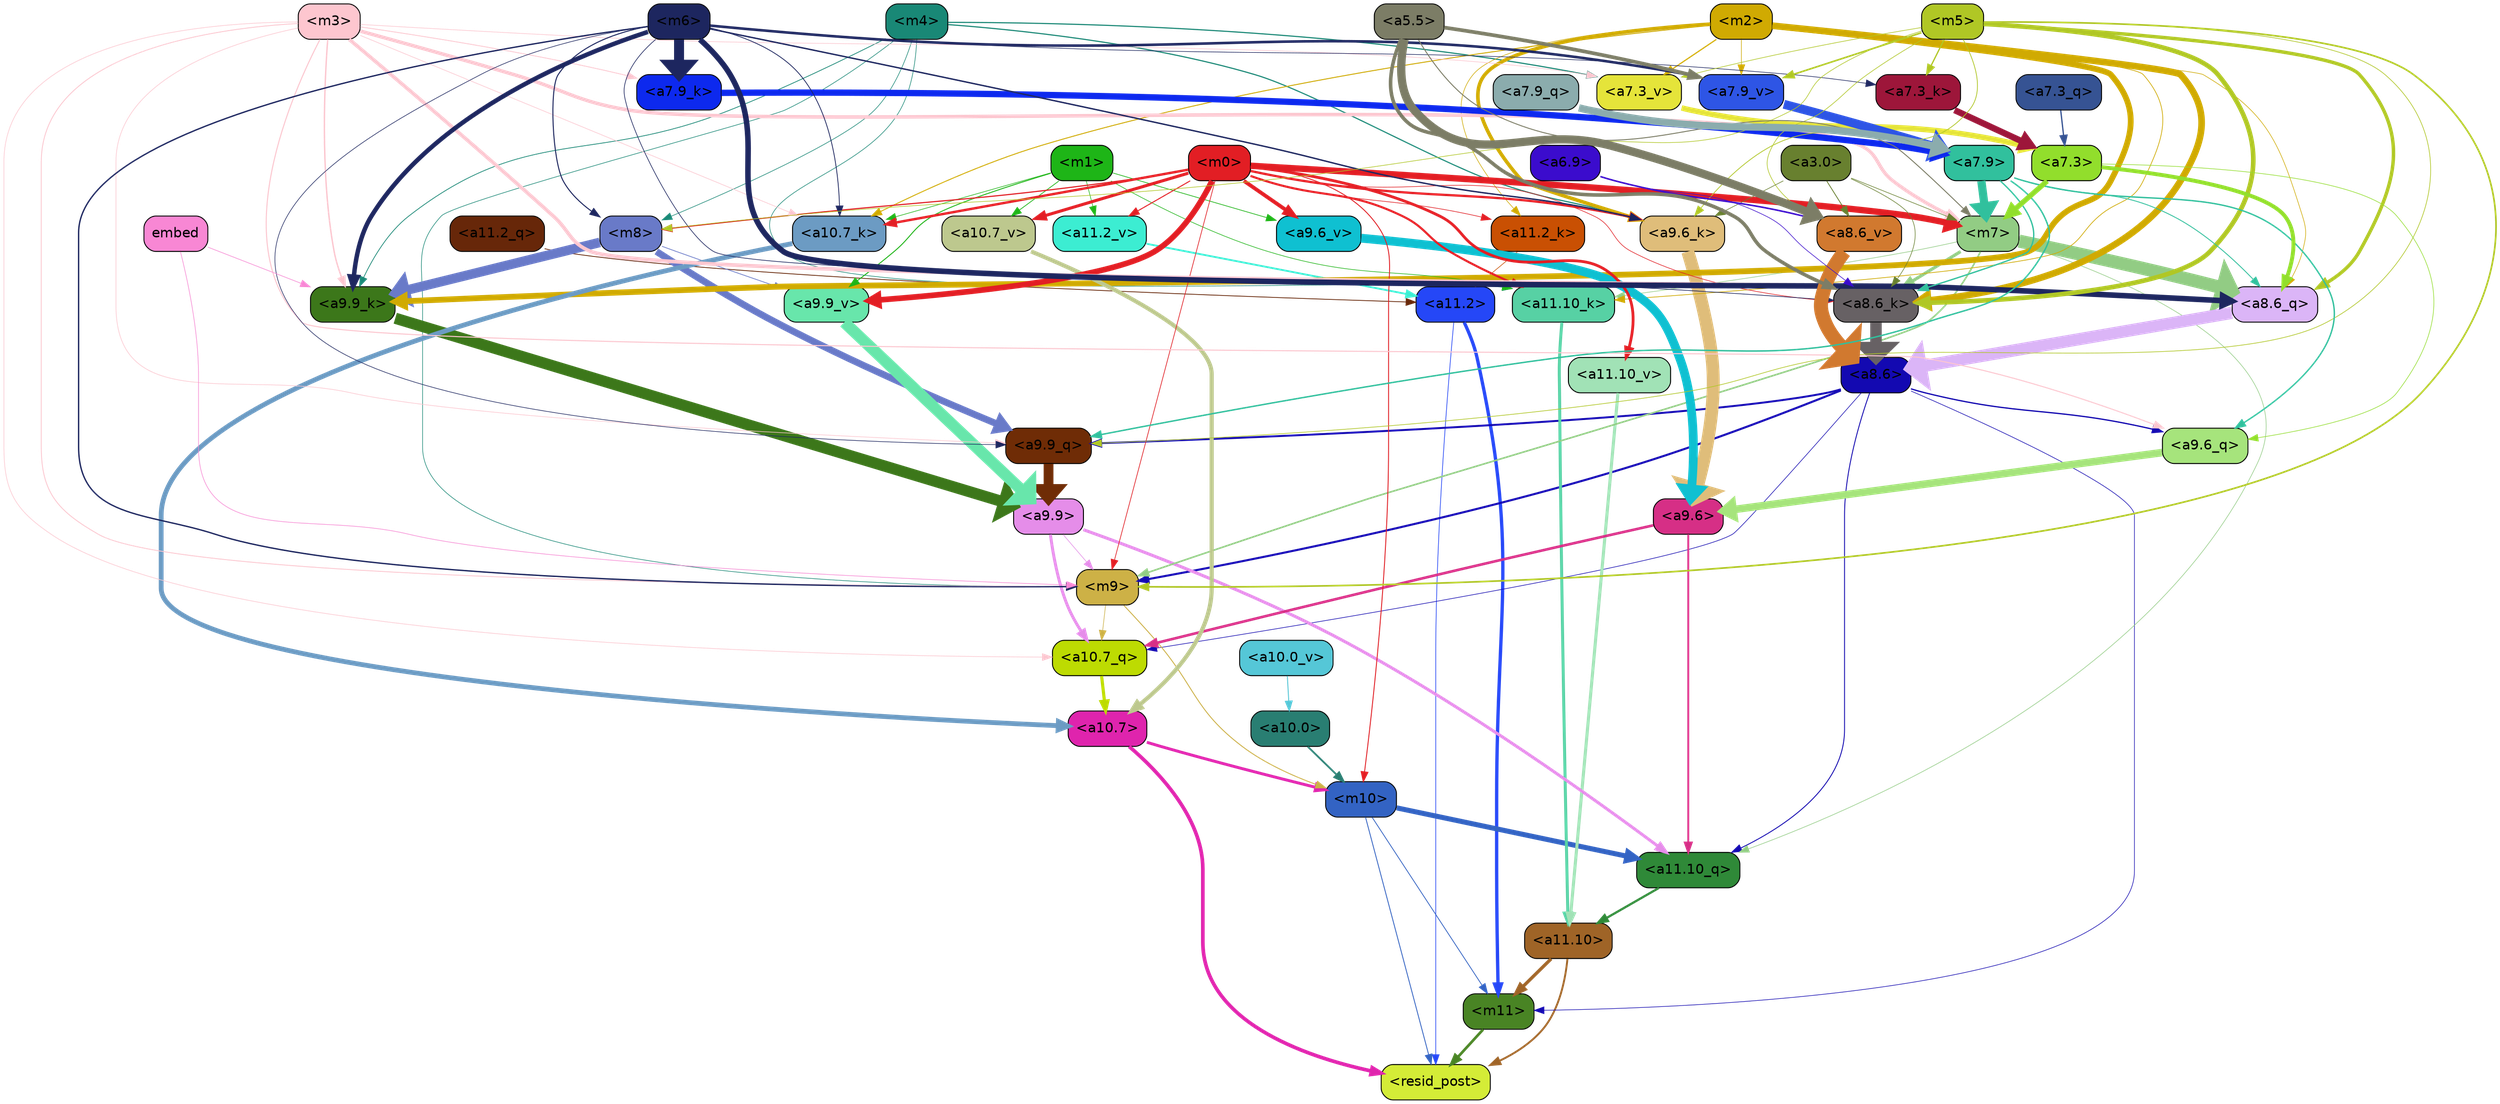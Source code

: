 strict digraph "" {
	graph [bgcolor=transparent,
		layout=dot,
		overlap=false,
		splines=true
	];
	"<m11>"	[color=black,
		fillcolor="#498424",
		fontname=Helvetica,
		shape=box,
		style="filled, rounded"];
	"<resid_post>"	[color=black,
		fillcolor="#d4ec37",
		fontname=Helvetica,
		shape=box,
		style="filled, rounded"];
	"<m11>" -> "<resid_post>"	[color="#498424",
		penwidth=2.702841281890869];
	"<a11.10>"	[color=black,
		fillcolor="#9f6427",
		fontname=Helvetica,
		shape=box,
		style="filled, rounded"];
	"<a11.10>" -> "<m11>"	[color="#9f6427",
		penwidth=3.3565988540649414];
	"<a11.10>" -> "<resid_post>"	[color="#9f6427",
		penwidth=1.9347846508026123];
	"<a11.2>"	[color=black,
		fillcolor="#2547f7",
		fontname=Helvetica,
		shape=box,
		style="filled, rounded"];
	"<a11.2>" -> "<m11>"	[color="#2547f7",
		penwidth=3.357710838317871];
	"<a11.2>" -> "<resid_post>"	[color="#2547f7",
		penwidth=0.6756799221038818];
	"<m10>"	[color=black,
		fillcolor="#3363c3",
		fontname=Helvetica,
		shape=box,
		style="filled, rounded"];
	"<m10>" -> "<m11>"	[color="#3363c3",
		penwidth=0.7995781898498535];
	"<m10>" -> "<resid_post>"	[color="#3363c3",
		penwidth=0.84842848777771];
	"<a11.10_q>"	[color=black,
		fillcolor="#2f8938",
		fontname=Helvetica,
		shape=box,
		style="filled, rounded"];
	"<m10>" -> "<a11.10_q>"	[color="#3363c3",
		penwidth=5.131217956542969];
	"<a10.7>"	[color=black,
		fillcolor="#df24ad",
		fontname=Helvetica,
		shape=box,
		style="filled, rounded"];
	"<a10.7>" -> "<resid_post>"	[color="#df24ad",
		penwidth=3.701959013938904];
	"<a10.7>" -> "<m10>"	[color="#df24ad",
		penwidth=2.9233598709106445];
	"<a8.6>"	[color=black,
		fillcolor="#1309b1",
		fontname=Helvetica,
		shape=box,
		style="filled, rounded"];
	"<a8.6>" -> "<m11>"	[color="#1309b1",
		penwidth=0.6];
	"<a8.6>" -> "<a11.10_q>"	[color="#1309b1",
		penwidth=0.8920164108276367];
	"<m9>"	[color=black,
		fillcolor="#cdb146",
		fontname=Helvetica,
		shape=box,
		style="filled, rounded"];
	"<a8.6>" -> "<m9>"	[color="#1309b1",
		penwidth=2.0895538330078125];
	"<a10.7_q>"	[color=black,
		fillcolor="#bddb02",
		fontname=Helvetica,
		shape=box,
		style="filled, rounded"];
	"<a8.6>" -> "<a10.7_q>"	[color="#1309b1",
		penwidth=0.6];
	"<a9.9_q>"	[color=black,
		fillcolor="#6f2c06",
		fontname=Helvetica,
		shape=box,
		style="filled, rounded"];
	"<a8.6>" -> "<a9.9_q>"	[color="#1309b1",
		penwidth=1.9669651985168457];
	"<a9.6_q>"	[color=black,
		fillcolor="#a6e47c",
		fontname=Helvetica,
		shape=box,
		style="filled, rounded"];
	"<a8.6>" -> "<a9.6_q>"	[color="#1309b1",
		penwidth=1.2784099578857422];
	"<a11.10_q>" -> "<a11.10>"	[color="#2f8938",
		penwidth=2.230653762817383];
	"<a11.2_q>"	[color=black,
		fillcolor="#672709",
		fontname=Helvetica,
		shape=box,
		style="filled, rounded"];
	"<a11.2_q>" -> "<a11.2>"	[color="#672709",
		penwidth=0.7805061340332031];
	"<a11.10_k>"	[color=black,
		fillcolor="#57d1a4",
		fontname=Helvetica,
		shape=box,
		style="filled, rounded"];
	"<a11.10_k>" -> "<a11.10>"	[color="#57d1a4",
		penwidth=3.010073661804199];
	"<a11.2_k>"	[color=black,
		fillcolor="#c95003",
		fontname=Helvetica,
		shape=box,
		style="filled, rounded"];
	"<a11.2_k>" -> "<a11.2>"	[color="#c95003",
		penwidth=0.6];
	"<a11.10_v>"	[color=black,
		fillcolor="#a1e2b6",
		fontname=Helvetica,
		shape=box,
		style="filled, rounded"];
	"<a11.10_v>" -> "<a11.10>"	[color="#a1e2b6",
		penwidth=3.0961761474609375];
	"<a11.2_v>"	[color=black,
		fillcolor="#3cedd2",
		fontname=Helvetica,
		shape=box,
		style="filled, rounded"];
	"<a11.2_v>" -> "<a11.2>"	[color="#3cedd2",
		penwidth=1.7951231002807617];
	"<a9.9>"	[color=black,
		fillcolor="#e58de9",
		fontname=Helvetica,
		shape=box,
		style="filled, rounded"];
	"<a9.9>" -> "<a11.10_q>"	[color="#e58de9",
		penwidth=3.086172103881836];
	"<a9.9>" -> "<m9>"	[color="#e58de9",
		penwidth=0.6];
	"<a9.9>" -> "<a10.7_q>"	[color="#e58de9",
		penwidth=2.9829912185668945];
	"<a9.6>"	[color=black,
		fillcolor="#d62f86",
		fontname=Helvetica,
		shape=box,
		style="filled, rounded"];
	"<a9.6>" -> "<a11.10_q>"	[color="#d62f86",
		penwidth=1.9188203811645508];
	"<a9.6>" -> "<a10.7_q>"	[color="#d62f86",
		penwidth=2.6223926544189453];
	"<m7>"	[color=black,
		fillcolor="#92cc84",
		fontname=Helvetica,
		shape=box,
		style="filled, rounded"];
	"<m7>" -> "<a11.10_q>"	[color="#92cc84",
		penwidth=0.6];
	"<m7>" -> "<a11.10_k>"	[color="#92cc84",
		penwidth=0.6];
	"<m7>" -> "<m9>"	[color="#92cc84",
		penwidth=1.602376937866211];
	"<a8.6_q>"	[color=black,
		fillcolor="#dbb5f7",
		fontname=Helvetica,
		shape=box,
		style="filled, rounded"];
	"<m7>" -> "<a8.6_q>"	[color="#92cc84",
		penwidth=13.241378784179688];
	"<a8.6_k>"	[color=black,
		fillcolor="#676164",
		fontname=Helvetica,
		shape=box,
		style="filled, rounded"];
	"<m7>" -> "<a8.6_k>"	[color="#92cc84",
		penwidth=3.1968326568603516];
	"<m4>"	[color=black,
		fillcolor="#198876",
		fontname=Helvetica,
		shape=box,
		style="filled, rounded"];
	"<m4>" -> "<a11.10_k>"	[color="#198876",
		penwidth=0.6];
	"<m4>" -> "<m9>"	[color="#198876",
		penwidth=0.6];
	"<a9.9_k>"	[color=black,
		fillcolor="#3c771a",
		fontname=Helvetica,
		shape=box,
		style="filled, rounded"];
	"<m4>" -> "<a9.9_k>"	[color="#198876",
		penwidth=0.7440586090087891];
	"<a9.6_k>"	[color=black,
		fillcolor="#dfbd7a",
		fontname=Helvetica,
		shape=box,
		style="filled, rounded"];
	"<m4>" -> "<a9.6_k>"	[color="#198876",
		penwidth=1.1381549835205078];
	"<m8>"	[color=black,
		fillcolor="#697ac8",
		fontname=Helvetica,
		shape=box,
		style="filled, rounded"];
	"<m4>" -> "<m8>"	[color="#198876",
		penwidth=0.6];
	"<a7.3_v>"	[color=black,
		fillcolor="#e5e43a",
		fontname=Helvetica,
		shape=box,
		style="filled, rounded"];
	"<m4>" -> "<a7.3_v>"	[color="#198876",
		penwidth=1.1412334442138672];
	"<m2>"	[color=black,
		fillcolor="#d0aa02",
		fontname=Helvetica,
		shape=box,
		style="filled, rounded"];
	"<m2>" -> "<a11.10_k>"	[color="#d0aa02",
		penwidth=0.7053709030151367];
	"<m2>" -> "<a11.2_k>"	[color="#d0aa02",
		penwidth=0.6];
	"<a10.7_k>"	[color=black,
		fillcolor="#6c9bc3",
		fontname=Helvetica,
		shape=box,
		style="filled, rounded"];
	"<m2>" -> "<a10.7_k>"	[color="#d0aa02",
		penwidth=0.9458351135253906];
	"<m2>" -> "<a9.9_k>"	[color="#d0aa02",
		penwidth=5.899354457855225];
	"<m2>" -> "<a9.6_k>"	[color="#d0aa02",
		penwidth=3.641721725463867];
	"<m2>" -> "<a8.6_q>"	[color="#d0aa02",
		penwidth=0.6];
	"<m2>" -> "<a8.6_k>"	[color="#d0aa02",
		penwidth=6.741854667663574];
	"<a7.9_v>"	[color=black,
		fillcolor="#2e55e5",
		fontname=Helvetica,
		shape=box,
		style="filled, rounded"];
	"<m2>" -> "<a7.9_v>"	[color="#d0aa02",
		penwidth=0.6];
	"<m2>" -> "<a7.3_v>"	[color="#d0aa02",
		penwidth=1.1759881973266602];
	"<m1>"	[color=black,
		fillcolor="#1eb517",
		fontname=Helvetica,
		shape=box,
		style="filled, rounded"];
	"<m1>" -> "<a11.10_k>"	[color="#1eb517",
		penwidth=0.6];
	"<m1>" -> "<a11.2_v>"	[color="#1eb517",
		penwidth=0.6];
	"<m1>" -> "<a10.7_k>"	[color="#1eb517",
		penwidth=0.6];
	"<a10.7_v>"	[color=black,
		fillcolor="#bdc88e",
		fontname=Helvetica,
		shape=box,
		style="filled, rounded"];
	"<m1>" -> "<a10.7_v>"	[color="#1eb517",
		penwidth=0.7276821136474609];
	"<a9.9_v>"	[color=black,
		fillcolor="#68e6ab",
		fontname=Helvetica,
		shape=box,
		style="filled, rounded"];
	"<m1>" -> "<a9.9_v>"	[color="#1eb517",
		penwidth=0.9372577667236328];
	"<a9.6_v>"	[color=black,
		fillcolor="#0fc0d1",
		fontname=Helvetica,
		shape=box,
		style="filled, rounded"];
	"<m1>" -> "<a9.6_v>"	[color="#1eb517",
		penwidth=0.6895580291748047];
	"<m0>"	[color=black,
		fillcolor="#e21e24",
		fontname=Helvetica,
		shape=box,
		style="filled, rounded"];
	"<m0>" -> "<m10>"	[color="#e21e24",
		penwidth=0.9029474258422852];
	"<m0>" -> "<a11.10_k>"	[color="#e21e24",
		penwidth=2.144052505493164];
	"<m0>" -> "<a11.2_k>"	[color="#e21e24",
		penwidth=0.6134786605834961];
	"<m0>" -> "<a11.10_v>"	[color="#e21e24",
		penwidth=2.813839912414551];
	"<m0>" -> "<a11.2_v>"	[color="#e21e24",
		penwidth=0.9900531768798828];
	"<m0>" -> "<m7>"	[color="#e21e24",
		penwidth=6.471525192260742];
	"<m0>" -> "<m9>"	[color="#e21e24",
		penwidth=0.6837482452392578];
	"<m0>" -> "<a10.7_k>"	[color="#e21e24",
		penwidth=2.4311294555664062];
	"<m0>" -> "<a10.7_v>"	[color="#e21e24",
		penwidth=3.061185836791992];
	"<m0>" -> "<a9.6_k>"	[color="#e21e24",
		penwidth=2.3033218383789062];
	"<m0>" -> "<a9.9_v>"	[color="#e21e24",
		penwidth=5.749459266662598];
	"<m0>" -> "<a9.6_v>"	[color="#e21e24",
		penwidth=3.8124656677246094];
	"<m0>" -> "<m8>"	[color="#e21e24",
		penwidth=1.1439266204833984];
	"<m0>" -> "<a8.6_k>"	[color="#e21e24",
		penwidth=0.6];
	"<a10.0>"	[color=black,
		fillcolor="#297e72",
		fontname=Helvetica,
		shape=box,
		style="filled, rounded"];
	"<a10.0>" -> "<m10>"	[color="#297e72",
		penwidth=1.7953290939331055];
	"<m9>" -> "<m10>"	[color="#cdb146",
		penwidth=0.8976783752441406];
	"<m9>" -> "<a10.7_q>"	[color="#cdb146",
		penwidth=0.6];
	"<a10.7_q>" -> "<a10.7>"	[color="#bddb02",
		penwidth=3.1667375564575195];
	"<a10.7_k>" -> "<a10.7>"	[color="#6c9bc3",
		penwidth=4.86921501159668];
	"<a10.7_v>" -> "<a10.7>"	[color="#bdc88e",
		penwidth=4.189113616943359];
	"<a10.0_v>"	[color=black,
		fillcolor="#55c7d7",
		fontname=Helvetica,
		shape=box,
		style="filled, rounded"];
	"<a10.0_v>" -> "<a10.0>"	[color="#55c7d7",
		penwidth=0.9297943115234375];
	"<m3>"	[color=black,
		fillcolor="#fdc6cf",
		fontname=Helvetica,
		shape=box,
		style="filled, rounded"];
	"<m3>" -> "<m7>"	[color="#fdc6cf",
		penwidth=3.516108512878418];
	"<m3>" -> "<m9>"	[color="#fdc6cf",
		penwidth=0.8340511322021484];
	"<m3>" -> "<a10.7_q>"	[color="#fdc6cf",
		penwidth=0.6];
	"<m3>" -> "<a10.7_k>"	[color="#fdc6cf",
		penwidth=0.6];
	"<m3>" -> "<a9.9_q>"	[color="#fdc6cf",
		penwidth=0.6];
	"<m3>" -> "<a9.6_q>"	[color="#fdc6cf",
		penwidth=1.023146629333496];
	"<m3>" -> "<a9.9_k>"	[color="#fdc6cf",
		penwidth=1.3686113357543945];
	"<m3>" -> "<a8.6_q>"	[color="#fdc6cf",
		penwidth=3.662356376647949];
	"<a7.9_k>"	[color=black,
		fillcolor="#0d29ee",
		fontname=Helvetica,
		shape=box,
		style="filled, rounded"];
	"<m3>" -> "<a7.9_k>"	[color="#fdc6cf",
		penwidth=0.7911663055419922];
	"<m3>" -> "<a7.3_v>"	[color="#fdc6cf",
		penwidth=0.6];
	"<m6>"	[color=black,
		fillcolor="#1d265f",
		fontname=Helvetica,
		shape=box,
		style="filled, rounded"];
	"<m6>" -> "<m9>"	[color="#1d265f",
		penwidth=1.3627052307128906];
	"<m6>" -> "<a10.7_k>"	[color="#1d265f",
		penwidth=0.7860317230224609];
	"<m6>" -> "<a9.9_q>"	[color="#1d265f",
		penwidth=0.6];
	"<m6>" -> "<a9.9_k>"	[color="#1d265f",
		penwidth=4.531258583068848];
	"<m6>" -> "<a9.6_k>"	[color="#1d265f",
		penwidth=1.4181280136108398];
	"<m6>" -> "<m8>"	[color="#1d265f",
		penwidth=1.0155630111694336];
	"<m6>" -> "<a8.6_q>"	[color="#1d265f",
		penwidth=5.633528709411621];
	"<m6>" -> "<a8.6_k>"	[color="#1d265f",
		penwidth=0.6571521759033203];
	"<m6>" -> "<a7.9_k>"	[color="#1d265f",
		penwidth=10.12545919418335];
	"<a7.3_k>"	[color=black,
		fillcolor="#9d163a",
		fontname=Helvetica,
		shape=box,
		style="filled, rounded"];
	"<m6>" -> "<a7.3_k>"	[color="#1d265f",
		penwidth=0.6];
	"<m6>" -> "<a7.9_v>"	[color="#1d265f",
		penwidth=2.60457706451416];
	"<m5>"	[color=black,
		fillcolor="#b0c725",
		fontname=Helvetica,
		shape=box,
		style="filled, rounded"];
	"<m5>" -> "<m9>"	[color="#b0c725",
		penwidth=1.681243896484375];
	"<m5>" -> "<a9.9_q>"	[color="#b0c725",
		penwidth=0.6613569259643555];
	"<m5>" -> "<a9.6_k>"	[color="#b0c725",
		penwidth=0.758631706237793];
	"<m5>" -> "<m8>"	[color="#b0c725",
		penwidth=0.6134414672851562];
	"<m5>" -> "<a8.6_q>"	[color="#b0c725",
		penwidth=3.4897823333740234];
	"<m5>" -> "<a8.6_k>"	[color="#b0c725",
		penwidth=4.6982269287109375];
	"<a8.6_v>"	[color=black,
		fillcolor="#d1792f",
		fontname=Helvetica,
		shape=box,
		style="filled, rounded"];
	"<m5>" -> "<a8.6_v>"	[color="#b0c725",
		penwidth=0.6290683746337891];
	"<m5>" -> "<a7.3_k>"	[color="#b0c725",
		penwidth=1.2780604362487793];
	"<m5>" -> "<a7.9_v>"	[color="#b0c725",
		penwidth=1.6009464263916016];
	"<m5>" -> "<a7.3_v>"	[color="#b0c725",
		penwidth=0.6172752380371094];
	embed	[color=black,
		fillcolor="#f887d4",
		fontname=Helvetica,
		shape=box,
		style="filled, rounded"];
	embed -> "<m9>"	[color="#f887d4",
		penwidth=0.6];
	embed -> "<a9.9_k>"	[color="#f887d4",
		penwidth=0.6];
	"<a9.9_q>" -> "<a9.9>"	[color="#6f2c06",
		penwidth=9.939762115478516];
	"<a9.6_q>" -> "<a9.6>"	[color="#a6e47c",
		penwidth=7.661715507507324];
	"<a9.9_k>" -> "<a9.9>"	[color="#3c771a",
		penwidth=11.399191856384277];
	"<a9.6_k>" -> "<a9.6>"	[color="#dfbd7a",
		penwidth=13.081165313720703];
	"<a9.9_v>" -> "<a9.9>"	[color="#68e6ab",
		penwidth=11.790493965148926];
	"<a9.6_v>" -> "<a9.6>"	[color="#0fc0d1",
		penwidth=8.907938003540039];
	"<m8>" -> "<a9.9_q>"	[color="#697ac8",
		penwidth=6.900845050811768];
	"<m8>" -> "<a9.9_k>"	[color="#697ac8",
		penwidth=9.720273971557617];
	"<m8>" -> "<a9.9_v>"	[color="#697ac8",
		penwidth=0.7325820922851562];
	"<a7.9>"	[color=black,
		fillcolor="#31c09d",
		fontname=Helvetica,
		shape=box,
		style="filled, rounded"];
	"<a7.9>" -> "<m7>"	[color="#31c09d",
		penwidth=8.380303382873535];
	"<a7.9>" -> "<a9.9_q>"	[color="#31c09d",
		penwidth=1.4397644996643066];
	"<a7.9>" -> "<a9.6_q>"	[color="#31c09d",
		penwidth=1.3931035995483398];
	"<a7.9>" -> "<a8.6_q>"	[color="#31c09d",
		penwidth=0.8684206008911133];
	"<a7.9>" -> "<a8.6_k>"	[color="#31c09d",
		penwidth=1.3346061706542969];
	"<a7.3>"	[color=black,
		fillcolor="#92de2c",
		fontname=Helvetica,
		shape=box,
		style="filled, rounded"];
	"<a7.3>" -> "<m7>"	[color="#92de2c",
		penwidth=5.218400001525879];
	"<a7.3>" -> "<a9.6_q>"	[color="#92de2c",
		penwidth=0.6];
	"<a7.3>" -> "<a8.6_q>"	[color="#92de2c",
		penwidth=3.9724788665771484];
	"<a3.0>"	[color=black,
		fillcolor="#68802f",
		fontname=Helvetica,
		shape=box,
		style="filled, rounded"];
	"<a3.0>" -> "<m7>"	[color="#68802f",
		penwidth=0.6];
	"<a3.0>" -> "<a9.6_k>"	[color="#68802f",
		penwidth=0.6];
	"<a3.0>" -> "<a8.6_k>"	[color="#68802f",
		penwidth=0.6];
	"<a3.0>" -> "<a8.6_v>"	[color="#68802f",
		penwidth=0.8148288726806641];
	"<a8.6_q>" -> "<a8.6>"	[color="#dbb5f7",
		penwidth=12.358373165130615];
	"<a8.6_k>" -> "<a8.6>"	[color="#676164",
		penwidth=11.655789375305176];
	"<a8.6_v>" -> "<a8.6>"	[color="#d1792f",
		penwidth=14.296124935150146];
	"<a6.9>"	[color=black,
		fillcolor="#3b0ccd",
		fontname=Helvetica,
		shape=box,
		style="filled, rounded"];
	"<a6.9>" -> "<a8.6_k>"	[color="#3b0ccd",
		penwidth=0.6];
	"<a6.9>" -> "<a8.6_v>"	[color="#3b0ccd",
		penwidth=1.563425064086914];
	"<a5.5>"	[color=black,
		fillcolor="#7c7d66",
		fontname=Helvetica,
		shape=box,
		style="filled, rounded"];
	"<a5.5>" -> "<m7>"	[color="#7c7d66",
		penwidth=0.94769287109375];
	"<a5.5>" -> "<a8.6_k>"	[color="#7c7d66",
		penwidth=3.608060836791992];
	"<a5.5>" -> "<a8.6_v>"	[color="#7c7d66",
		penwidth=8.398509979248047];
	"<a5.5>" -> "<a7.9_v>"	[color="#7c7d66",
		penwidth=3.7341604232788086];
	"<a7.9_q>"	[color=black,
		fillcolor="#8bacad",
		fontname=Helvetica,
		shape=box,
		style="filled, rounded"];
	"<a7.9_q>" -> "<a7.9>"	[color="#8bacad",
		penwidth=7.43217658996582];
	"<a7.3_q>"	[color=black,
		fillcolor="#365393",
		fontname=Helvetica,
		shape=box,
		style="filled, rounded"];
	"<a7.3_q>" -> "<a7.3>"	[color="#365393",
		penwidth=1.2839345932006836];
	"<a7.9_k>" -> "<a7.9>"	[color="#0d29ee",
		penwidth=6.416324615478516];
	"<a7.3_k>" -> "<a7.3>"	[color="#9d163a",
		penwidth=6.420154571533203];
	"<a7.9_v>" -> "<a7.9>"	[color="#2e55e5",
		penwidth=9.050997257232666];
	"<a7.3_v>" -> "<a7.3>"	[color="#e5e43a",
		penwidth=5.585755348205566];
}
